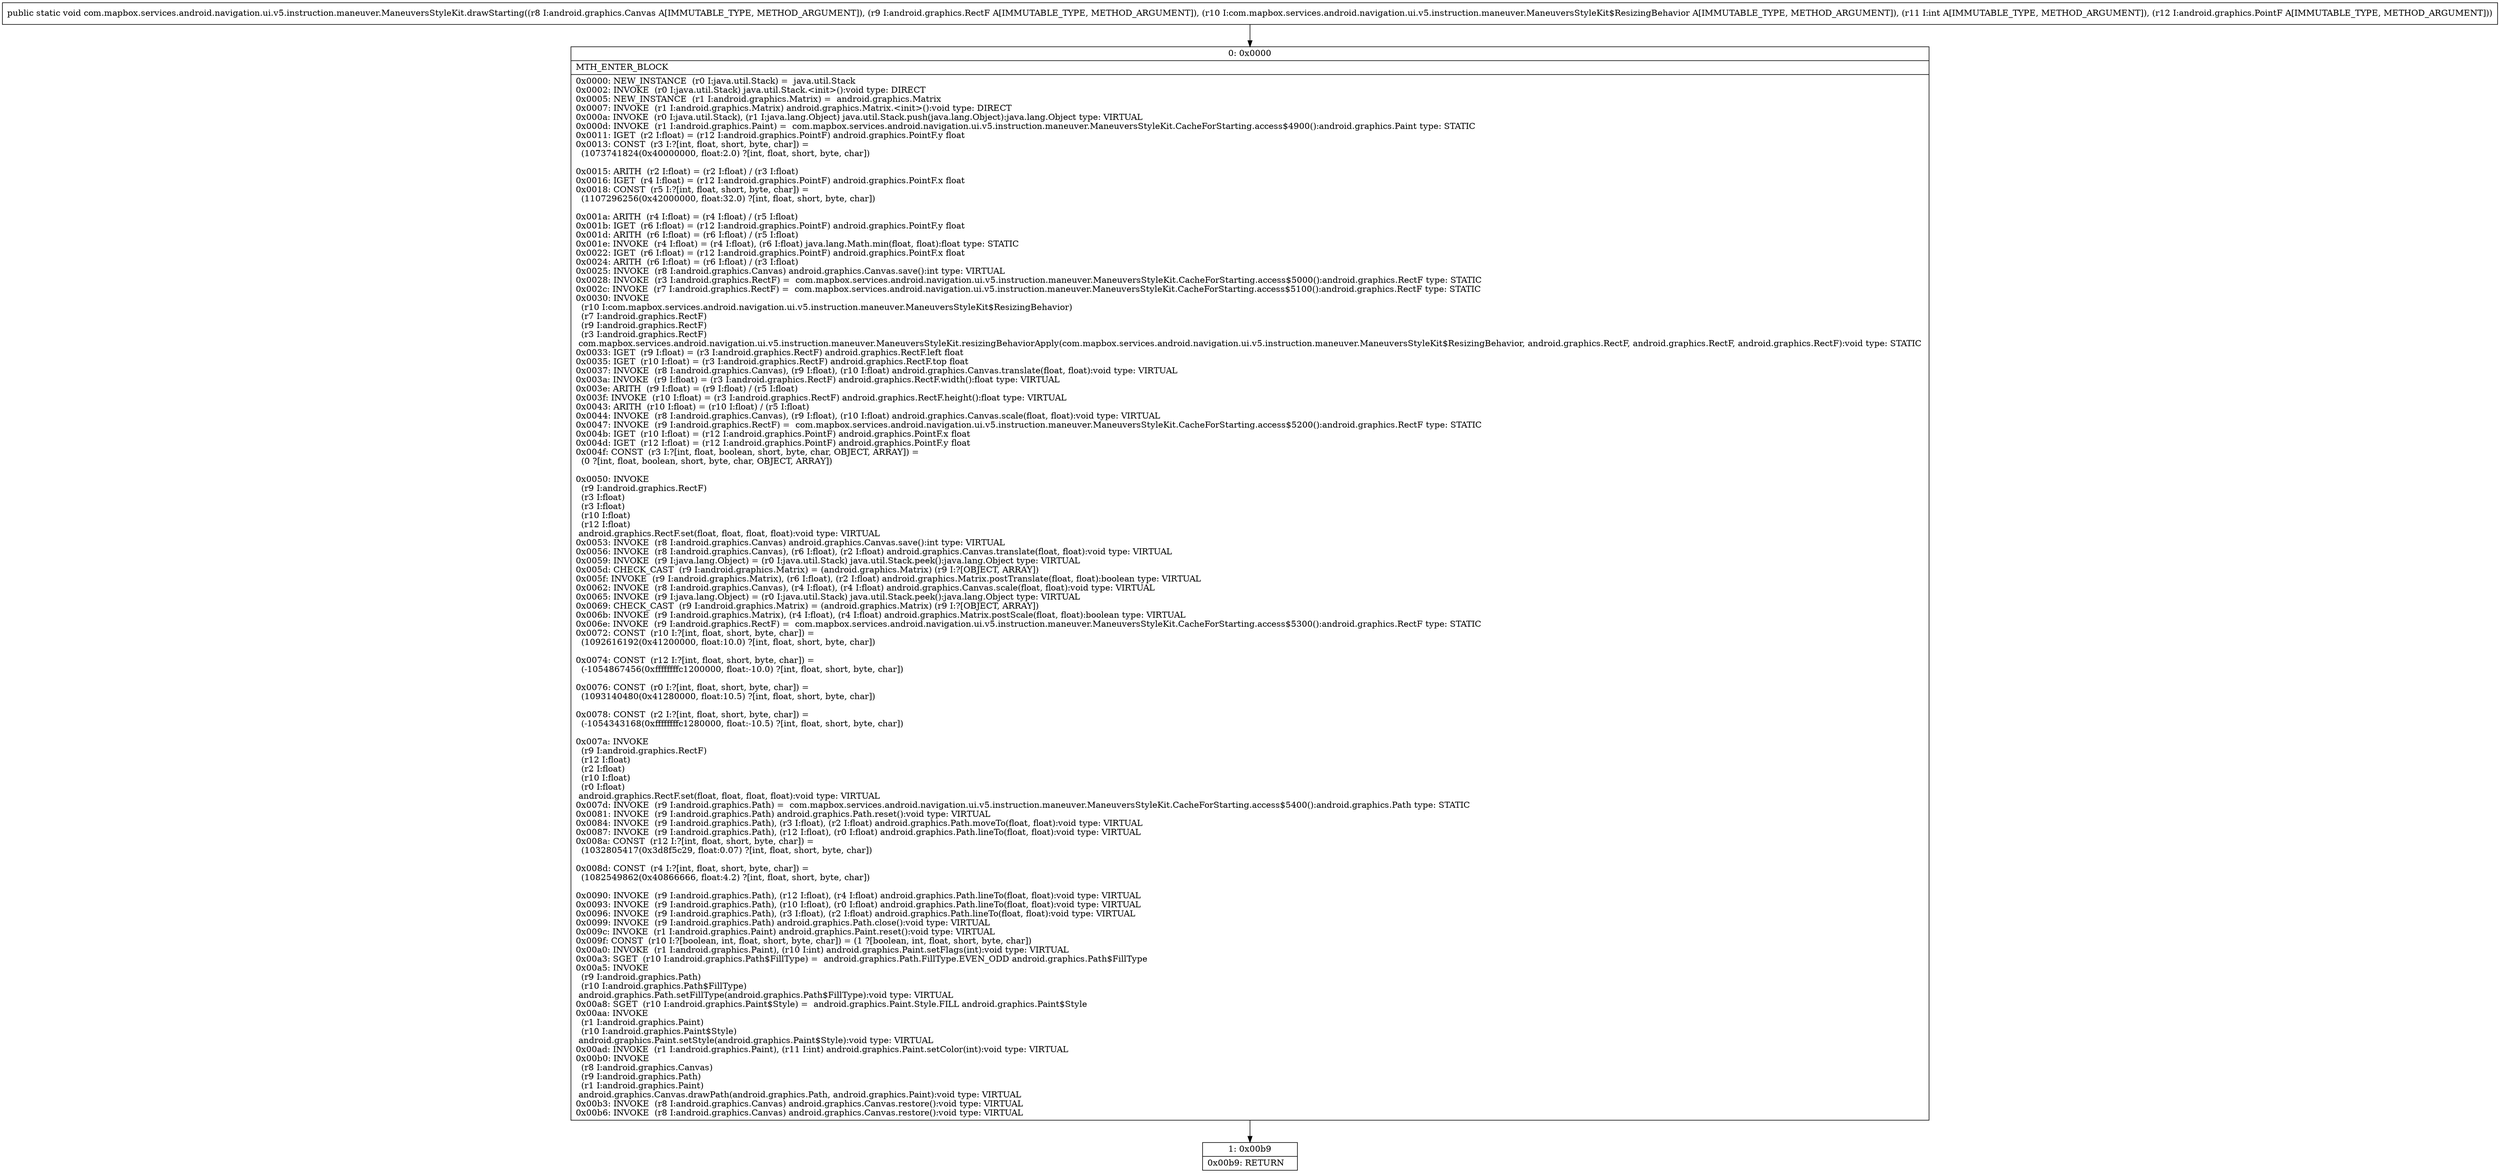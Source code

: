 digraph "CFG forcom.mapbox.services.android.navigation.ui.v5.instruction.maneuver.ManeuversStyleKit.drawStarting(Landroid\/graphics\/Canvas;Landroid\/graphics\/RectF;Lcom\/mapbox\/services\/android\/navigation\/ui\/v5\/instruction\/maneuver\/ManeuversStyleKit$ResizingBehavior;ILandroid\/graphics\/PointF;)V" {
Node_0 [shape=record,label="{0\:\ 0x0000|MTH_ENTER_BLOCK\l|0x0000: NEW_INSTANCE  (r0 I:java.util.Stack) =  java.util.Stack \l0x0002: INVOKE  (r0 I:java.util.Stack) java.util.Stack.\<init\>():void type: DIRECT \l0x0005: NEW_INSTANCE  (r1 I:android.graphics.Matrix) =  android.graphics.Matrix \l0x0007: INVOKE  (r1 I:android.graphics.Matrix) android.graphics.Matrix.\<init\>():void type: DIRECT \l0x000a: INVOKE  (r0 I:java.util.Stack), (r1 I:java.lang.Object) java.util.Stack.push(java.lang.Object):java.lang.Object type: VIRTUAL \l0x000d: INVOKE  (r1 I:android.graphics.Paint) =  com.mapbox.services.android.navigation.ui.v5.instruction.maneuver.ManeuversStyleKit.CacheForStarting.access$4900():android.graphics.Paint type: STATIC \l0x0011: IGET  (r2 I:float) = (r12 I:android.graphics.PointF) android.graphics.PointF.y float \l0x0013: CONST  (r3 I:?[int, float, short, byte, char]) = \l  (1073741824(0x40000000, float:2.0) ?[int, float, short, byte, char])\l \l0x0015: ARITH  (r2 I:float) = (r2 I:float) \/ (r3 I:float) \l0x0016: IGET  (r4 I:float) = (r12 I:android.graphics.PointF) android.graphics.PointF.x float \l0x0018: CONST  (r5 I:?[int, float, short, byte, char]) = \l  (1107296256(0x42000000, float:32.0) ?[int, float, short, byte, char])\l \l0x001a: ARITH  (r4 I:float) = (r4 I:float) \/ (r5 I:float) \l0x001b: IGET  (r6 I:float) = (r12 I:android.graphics.PointF) android.graphics.PointF.y float \l0x001d: ARITH  (r6 I:float) = (r6 I:float) \/ (r5 I:float) \l0x001e: INVOKE  (r4 I:float) = (r4 I:float), (r6 I:float) java.lang.Math.min(float, float):float type: STATIC \l0x0022: IGET  (r6 I:float) = (r12 I:android.graphics.PointF) android.graphics.PointF.x float \l0x0024: ARITH  (r6 I:float) = (r6 I:float) \/ (r3 I:float) \l0x0025: INVOKE  (r8 I:android.graphics.Canvas) android.graphics.Canvas.save():int type: VIRTUAL \l0x0028: INVOKE  (r3 I:android.graphics.RectF) =  com.mapbox.services.android.navigation.ui.v5.instruction.maneuver.ManeuversStyleKit.CacheForStarting.access$5000():android.graphics.RectF type: STATIC \l0x002c: INVOKE  (r7 I:android.graphics.RectF) =  com.mapbox.services.android.navigation.ui.v5.instruction.maneuver.ManeuversStyleKit.CacheForStarting.access$5100():android.graphics.RectF type: STATIC \l0x0030: INVOKE  \l  (r10 I:com.mapbox.services.android.navigation.ui.v5.instruction.maneuver.ManeuversStyleKit$ResizingBehavior)\l  (r7 I:android.graphics.RectF)\l  (r9 I:android.graphics.RectF)\l  (r3 I:android.graphics.RectF)\l com.mapbox.services.android.navigation.ui.v5.instruction.maneuver.ManeuversStyleKit.resizingBehaviorApply(com.mapbox.services.android.navigation.ui.v5.instruction.maneuver.ManeuversStyleKit$ResizingBehavior, android.graphics.RectF, android.graphics.RectF, android.graphics.RectF):void type: STATIC \l0x0033: IGET  (r9 I:float) = (r3 I:android.graphics.RectF) android.graphics.RectF.left float \l0x0035: IGET  (r10 I:float) = (r3 I:android.graphics.RectF) android.graphics.RectF.top float \l0x0037: INVOKE  (r8 I:android.graphics.Canvas), (r9 I:float), (r10 I:float) android.graphics.Canvas.translate(float, float):void type: VIRTUAL \l0x003a: INVOKE  (r9 I:float) = (r3 I:android.graphics.RectF) android.graphics.RectF.width():float type: VIRTUAL \l0x003e: ARITH  (r9 I:float) = (r9 I:float) \/ (r5 I:float) \l0x003f: INVOKE  (r10 I:float) = (r3 I:android.graphics.RectF) android.graphics.RectF.height():float type: VIRTUAL \l0x0043: ARITH  (r10 I:float) = (r10 I:float) \/ (r5 I:float) \l0x0044: INVOKE  (r8 I:android.graphics.Canvas), (r9 I:float), (r10 I:float) android.graphics.Canvas.scale(float, float):void type: VIRTUAL \l0x0047: INVOKE  (r9 I:android.graphics.RectF) =  com.mapbox.services.android.navigation.ui.v5.instruction.maneuver.ManeuversStyleKit.CacheForStarting.access$5200():android.graphics.RectF type: STATIC \l0x004b: IGET  (r10 I:float) = (r12 I:android.graphics.PointF) android.graphics.PointF.x float \l0x004d: IGET  (r12 I:float) = (r12 I:android.graphics.PointF) android.graphics.PointF.y float \l0x004f: CONST  (r3 I:?[int, float, boolean, short, byte, char, OBJECT, ARRAY]) = \l  (0 ?[int, float, boolean, short, byte, char, OBJECT, ARRAY])\l \l0x0050: INVOKE  \l  (r9 I:android.graphics.RectF)\l  (r3 I:float)\l  (r3 I:float)\l  (r10 I:float)\l  (r12 I:float)\l android.graphics.RectF.set(float, float, float, float):void type: VIRTUAL \l0x0053: INVOKE  (r8 I:android.graphics.Canvas) android.graphics.Canvas.save():int type: VIRTUAL \l0x0056: INVOKE  (r8 I:android.graphics.Canvas), (r6 I:float), (r2 I:float) android.graphics.Canvas.translate(float, float):void type: VIRTUAL \l0x0059: INVOKE  (r9 I:java.lang.Object) = (r0 I:java.util.Stack) java.util.Stack.peek():java.lang.Object type: VIRTUAL \l0x005d: CHECK_CAST  (r9 I:android.graphics.Matrix) = (android.graphics.Matrix) (r9 I:?[OBJECT, ARRAY]) \l0x005f: INVOKE  (r9 I:android.graphics.Matrix), (r6 I:float), (r2 I:float) android.graphics.Matrix.postTranslate(float, float):boolean type: VIRTUAL \l0x0062: INVOKE  (r8 I:android.graphics.Canvas), (r4 I:float), (r4 I:float) android.graphics.Canvas.scale(float, float):void type: VIRTUAL \l0x0065: INVOKE  (r9 I:java.lang.Object) = (r0 I:java.util.Stack) java.util.Stack.peek():java.lang.Object type: VIRTUAL \l0x0069: CHECK_CAST  (r9 I:android.graphics.Matrix) = (android.graphics.Matrix) (r9 I:?[OBJECT, ARRAY]) \l0x006b: INVOKE  (r9 I:android.graphics.Matrix), (r4 I:float), (r4 I:float) android.graphics.Matrix.postScale(float, float):boolean type: VIRTUAL \l0x006e: INVOKE  (r9 I:android.graphics.RectF) =  com.mapbox.services.android.navigation.ui.v5.instruction.maneuver.ManeuversStyleKit.CacheForStarting.access$5300():android.graphics.RectF type: STATIC \l0x0072: CONST  (r10 I:?[int, float, short, byte, char]) = \l  (1092616192(0x41200000, float:10.0) ?[int, float, short, byte, char])\l \l0x0074: CONST  (r12 I:?[int, float, short, byte, char]) = \l  (\-1054867456(0xffffffffc1200000, float:\-10.0) ?[int, float, short, byte, char])\l \l0x0076: CONST  (r0 I:?[int, float, short, byte, char]) = \l  (1093140480(0x41280000, float:10.5) ?[int, float, short, byte, char])\l \l0x0078: CONST  (r2 I:?[int, float, short, byte, char]) = \l  (\-1054343168(0xffffffffc1280000, float:\-10.5) ?[int, float, short, byte, char])\l \l0x007a: INVOKE  \l  (r9 I:android.graphics.RectF)\l  (r12 I:float)\l  (r2 I:float)\l  (r10 I:float)\l  (r0 I:float)\l android.graphics.RectF.set(float, float, float, float):void type: VIRTUAL \l0x007d: INVOKE  (r9 I:android.graphics.Path) =  com.mapbox.services.android.navigation.ui.v5.instruction.maneuver.ManeuversStyleKit.CacheForStarting.access$5400():android.graphics.Path type: STATIC \l0x0081: INVOKE  (r9 I:android.graphics.Path) android.graphics.Path.reset():void type: VIRTUAL \l0x0084: INVOKE  (r9 I:android.graphics.Path), (r3 I:float), (r2 I:float) android.graphics.Path.moveTo(float, float):void type: VIRTUAL \l0x0087: INVOKE  (r9 I:android.graphics.Path), (r12 I:float), (r0 I:float) android.graphics.Path.lineTo(float, float):void type: VIRTUAL \l0x008a: CONST  (r12 I:?[int, float, short, byte, char]) = \l  (1032805417(0x3d8f5c29, float:0.07) ?[int, float, short, byte, char])\l \l0x008d: CONST  (r4 I:?[int, float, short, byte, char]) = \l  (1082549862(0x40866666, float:4.2) ?[int, float, short, byte, char])\l \l0x0090: INVOKE  (r9 I:android.graphics.Path), (r12 I:float), (r4 I:float) android.graphics.Path.lineTo(float, float):void type: VIRTUAL \l0x0093: INVOKE  (r9 I:android.graphics.Path), (r10 I:float), (r0 I:float) android.graphics.Path.lineTo(float, float):void type: VIRTUAL \l0x0096: INVOKE  (r9 I:android.graphics.Path), (r3 I:float), (r2 I:float) android.graphics.Path.lineTo(float, float):void type: VIRTUAL \l0x0099: INVOKE  (r9 I:android.graphics.Path) android.graphics.Path.close():void type: VIRTUAL \l0x009c: INVOKE  (r1 I:android.graphics.Paint) android.graphics.Paint.reset():void type: VIRTUAL \l0x009f: CONST  (r10 I:?[boolean, int, float, short, byte, char]) = (1 ?[boolean, int, float, short, byte, char]) \l0x00a0: INVOKE  (r1 I:android.graphics.Paint), (r10 I:int) android.graphics.Paint.setFlags(int):void type: VIRTUAL \l0x00a3: SGET  (r10 I:android.graphics.Path$FillType) =  android.graphics.Path.FillType.EVEN_ODD android.graphics.Path$FillType \l0x00a5: INVOKE  \l  (r9 I:android.graphics.Path)\l  (r10 I:android.graphics.Path$FillType)\l android.graphics.Path.setFillType(android.graphics.Path$FillType):void type: VIRTUAL \l0x00a8: SGET  (r10 I:android.graphics.Paint$Style) =  android.graphics.Paint.Style.FILL android.graphics.Paint$Style \l0x00aa: INVOKE  \l  (r1 I:android.graphics.Paint)\l  (r10 I:android.graphics.Paint$Style)\l android.graphics.Paint.setStyle(android.graphics.Paint$Style):void type: VIRTUAL \l0x00ad: INVOKE  (r1 I:android.graphics.Paint), (r11 I:int) android.graphics.Paint.setColor(int):void type: VIRTUAL \l0x00b0: INVOKE  \l  (r8 I:android.graphics.Canvas)\l  (r9 I:android.graphics.Path)\l  (r1 I:android.graphics.Paint)\l android.graphics.Canvas.drawPath(android.graphics.Path, android.graphics.Paint):void type: VIRTUAL \l0x00b3: INVOKE  (r8 I:android.graphics.Canvas) android.graphics.Canvas.restore():void type: VIRTUAL \l0x00b6: INVOKE  (r8 I:android.graphics.Canvas) android.graphics.Canvas.restore():void type: VIRTUAL \l}"];
Node_1 [shape=record,label="{1\:\ 0x00b9|0x00b9: RETURN   \l}"];
MethodNode[shape=record,label="{public static void com.mapbox.services.android.navigation.ui.v5.instruction.maneuver.ManeuversStyleKit.drawStarting((r8 I:android.graphics.Canvas A[IMMUTABLE_TYPE, METHOD_ARGUMENT]), (r9 I:android.graphics.RectF A[IMMUTABLE_TYPE, METHOD_ARGUMENT]), (r10 I:com.mapbox.services.android.navigation.ui.v5.instruction.maneuver.ManeuversStyleKit$ResizingBehavior A[IMMUTABLE_TYPE, METHOD_ARGUMENT]), (r11 I:int A[IMMUTABLE_TYPE, METHOD_ARGUMENT]), (r12 I:android.graphics.PointF A[IMMUTABLE_TYPE, METHOD_ARGUMENT])) }"];
MethodNode -> Node_0;
Node_0 -> Node_1;
}

